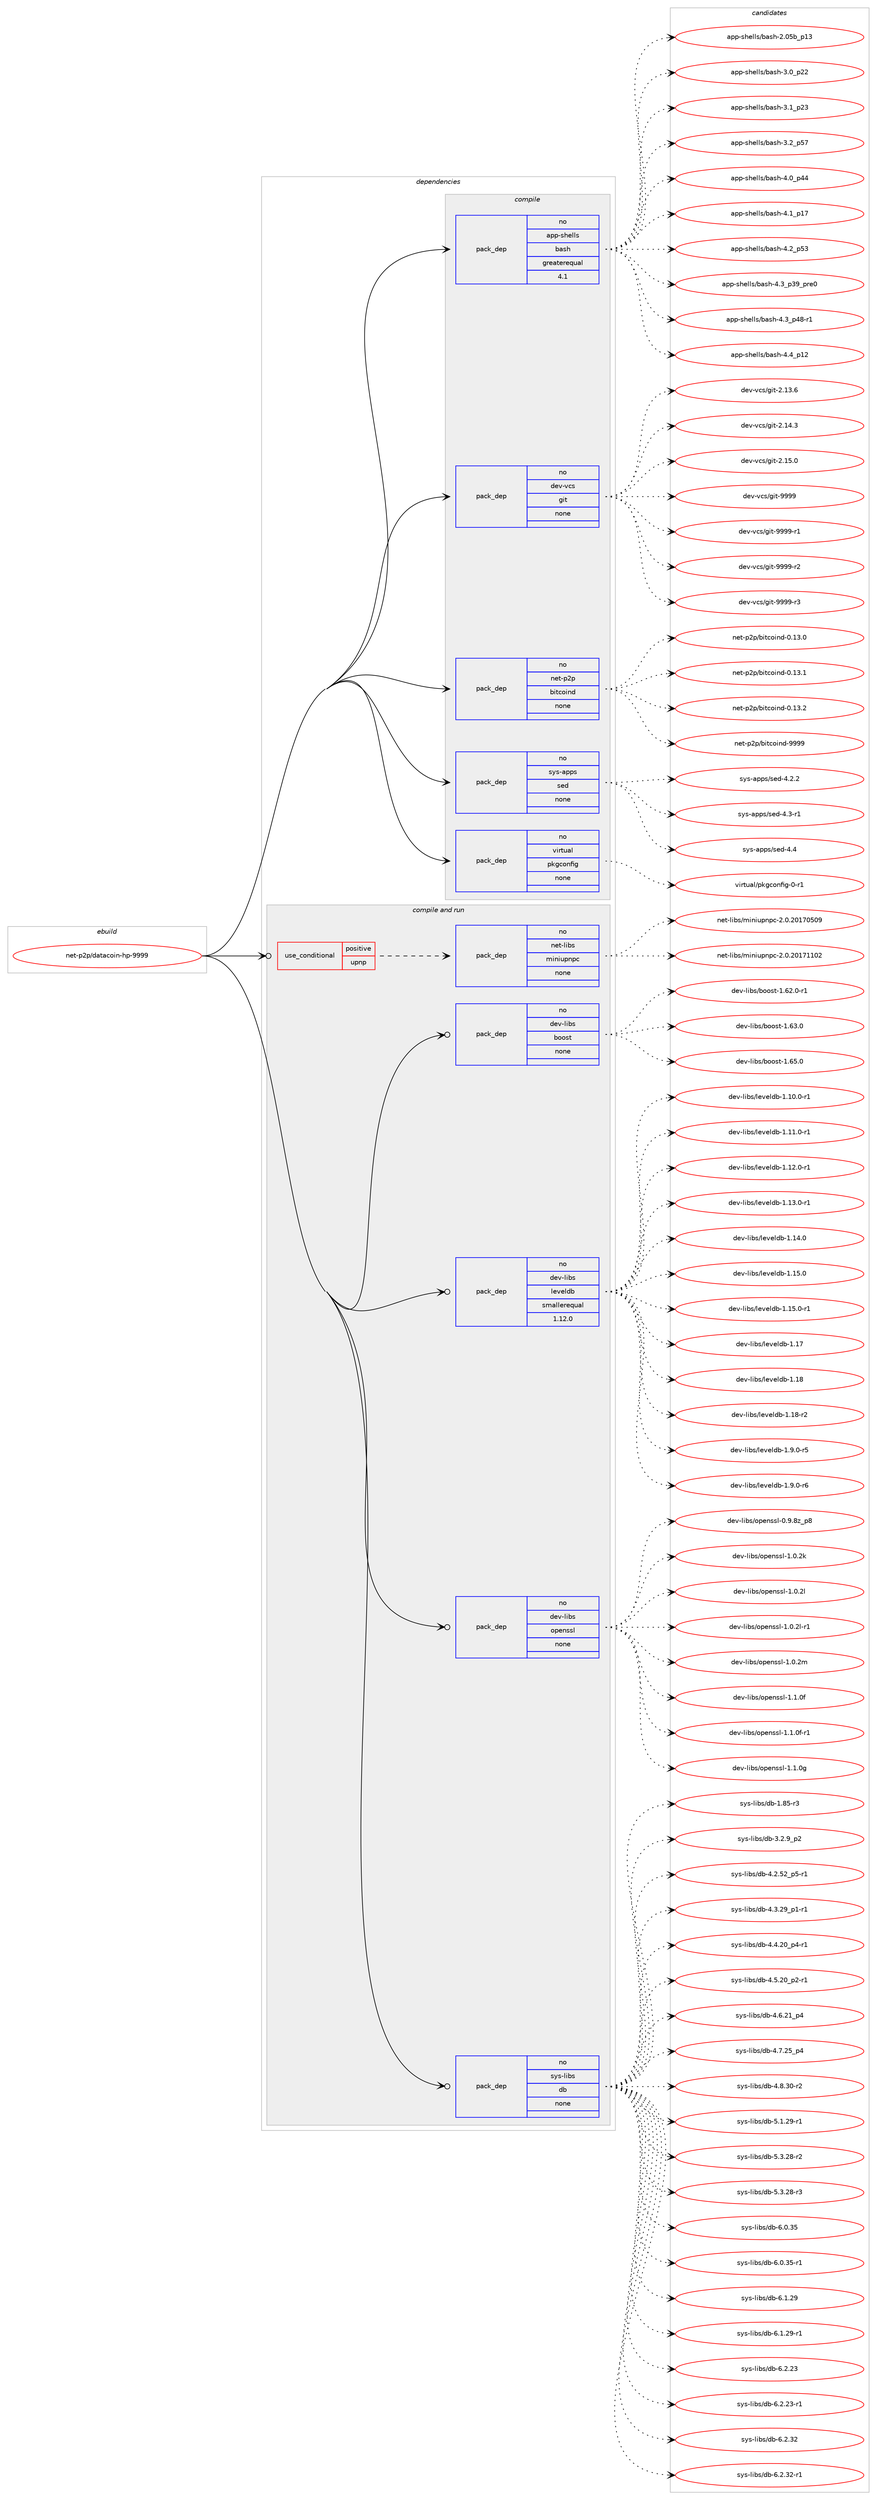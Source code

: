 digraph prolog {

# *************
# Graph options
# *************

newrank=true;
concentrate=true;
compound=true;
graph [rankdir=LR,fontname=Helvetica,fontsize=10,ranksep=1.5];#, ranksep=2.5, nodesep=0.2];
edge  [arrowhead=vee];
node  [fontname=Helvetica,fontsize=10];

# **********
# The ebuild
# **********

subgraph cluster_leftcol {
color=gray;
rank=same;
label=<<i>ebuild</i>>;
id [label="net-p2p/datacoin-hp-9999", color=red, width=4, href="../net-p2p/datacoin-hp-9999.svg"];
}

# ****************
# The dependencies
# ****************

subgraph cluster_midcol {
color=gray;
label=<<i>dependencies</i>>;
subgraph cluster_compile {
fillcolor="#eeeeee";
style=filled;
label=<<i>compile</i>>;
subgraph pack319478 {
dependency434260 [label=<<TABLE BORDER="0" CELLBORDER="1" CELLSPACING="0" CELLPADDING="4" WIDTH="220"><TR><TD ROWSPAN="6" CELLPADDING="30">pack_dep</TD></TR><TR><TD WIDTH="110">no</TD></TR><TR><TD>app-shells</TD></TR><TR><TD>bash</TD></TR><TR><TD>greaterequal</TD></TR><TR><TD>4.1</TD></TR></TABLE>>, shape=none, color=blue];
}
id:e -> dependency434260:w [weight=20,style="solid",arrowhead="vee"];
subgraph pack319479 {
dependency434261 [label=<<TABLE BORDER="0" CELLBORDER="1" CELLSPACING="0" CELLPADDING="4" WIDTH="220"><TR><TD ROWSPAN="6" CELLPADDING="30">pack_dep</TD></TR><TR><TD WIDTH="110">no</TD></TR><TR><TD>dev-vcs</TD></TR><TR><TD>git</TD></TR><TR><TD>none</TD></TR><TR><TD></TD></TR></TABLE>>, shape=none, color=blue];
}
id:e -> dependency434261:w [weight=20,style="solid",arrowhead="vee"];
subgraph pack319480 {
dependency434262 [label=<<TABLE BORDER="0" CELLBORDER="1" CELLSPACING="0" CELLPADDING="4" WIDTH="220"><TR><TD ROWSPAN="6" CELLPADDING="30">pack_dep</TD></TR><TR><TD WIDTH="110">no</TD></TR><TR><TD>net-p2p</TD></TR><TR><TD>bitcoind</TD></TR><TR><TD>none</TD></TR><TR><TD></TD></TR></TABLE>>, shape=none, color=blue];
}
id:e -> dependency434262:w [weight=20,style="solid",arrowhead="vee"];
subgraph pack319481 {
dependency434263 [label=<<TABLE BORDER="0" CELLBORDER="1" CELLSPACING="0" CELLPADDING="4" WIDTH="220"><TR><TD ROWSPAN="6" CELLPADDING="30">pack_dep</TD></TR><TR><TD WIDTH="110">no</TD></TR><TR><TD>sys-apps</TD></TR><TR><TD>sed</TD></TR><TR><TD>none</TD></TR><TR><TD></TD></TR></TABLE>>, shape=none, color=blue];
}
id:e -> dependency434263:w [weight=20,style="solid",arrowhead="vee"];
subgraph pack319482 {
dependency434264 [label=<<TABLE BORDER="0" CELLBORDER="1" CELLSPACING="0" CELLPADDING="4" WIDTH="220"><TR><TD ROWSPAN="6" CELLPADDING="30">pack_dep</TD></TR><TR><TD WIDTH="110">no</TD></TR><TR><TD>virtual</TD></TR><TR><TD>pkgconfig</TD></TR><TR><TD>none</TD></TR><TR><TD></TD></TR></TABLE>>, shape=none, color=blue];
}
id:e -> dependency434264:w [weight=20,style="solid",arrowhead="vee"];
}
subgraph cluster_compileandrun {
fillcolor="#eeeeee";
style=filled;
label=<<i>compile and run</i>>;
subgraph cond107296 {
dependency434265 [label=<<TABLE BORDER="0" CELLBORDER="1" CELLSPACING="0" CELLPADDING="4"><TR><TD ROWSPAN="3" CELLPADDING="10">use_conditional</TD></TR><TR><TD>positive</TD></TR><TR><TD>upnp</TD></TR></TABLE>>, shape=none, color=red];
subgraph pack319483 {
dependency434266 [label=<<TABLE BORDER="0" CELLBORDER="1" CELLSPACING="0" CELLPADDING="4" WIDTH="220"><TR><TD ROWSPAN="6" CELLPADDING="30">pack_dep</TD></TR><TR><TD WIDTH="110">no</TD></TR><TR><TD>net-libs</TD></TR><TR><TD>miniupnpc</TD></TR><TR><TD>none</TD></TR><TR><TD></TD></TR></TABLE>>, shape=none, color=blue];
}
dependency434265:e -> dependency434266:w [weight=20,style="dashed",arrowhead="vee"];
}
id:e -> dependency434265:w [weight=20,style="solid",arrowhead="odotvee"];
subgraph pack319484 {
dependency434267 [label=<<TABLE BORDER="0" CELLBORDER="1" CELLSPACING="0" CELLPADDING="4" WIDTH="220"><TR><TD ROWSPAN="6" CELLPADDING="30">pack_dep</TD></TR><TR><TD WIDTH="110">no</TD></TR><TR><TD>dev-libs</TD></TR><TR><TD>boost</TD></TR><TR><TD>none</TD></TR><TR><TD></TD></TR></TABLE>>, shape=none, color=blue];
}
id:e -> dependency434267:w [weight=20,style="solid",arrowhead="odotvee"];
subgraph pack319485 {
dependency434268 [label=<<TABLE BORDER="0" CELLBORDER="1" CELLSPACING="0" CELLPADDING="4" WIDTH="220"><TR><TD ROWSPAN="6" CELLPADDING="30">pack_dep</TD></TR><TR><TD WIDTH="110">no</TD></TR><TR><TD>dev-libs</TD></TR><TR><TD>leveldb</TD></TR><TR><TD>smallerequal</TD></TR><TR><TD>1.12.0</TD></TR></TABLE>>, shape=none, color=blue];
}
id:e -> dependency434268:w [weight=20,style="solid",arrowhead="odotvee"];
subgraph pack319486 {
dependency434269 [label=<<TABLE BORDER="0" CELLBORDER="1" CELLSPACING="0" CELLPADDING="4" WIDTH="220"><TR><TD ROWSPAN="6" CELLPADDING="30">pack_dep</TD></TR><TR><TD WIDTH="110">no</TD></TR><TR><TD>dev-libs</TD></TR><TR><TD>openssl</TD></TR><TR><TD>none</TD></TR><TR><TD></TD></TR></TABLE>>, shape=none, color=blue];
}
id:e -> dependency434269:w [weight=20,style="solid",arrowhead="odotvee"];
subgraph pack319487 {
dependency434270 [label=<<TABLE BORDER="0" CELLBORDER="1" CELLSPACING="0" CELLPADDING="4" WIDTH="220"><TR><TD ROWSPAN="6" CELLPADDING="30">pack_dep</TD></TR><TR><TD WIDTH="110">no</TD></TR><TR><TD>sys-libs</TD></TR><TR><TD>db</TD></TR><TR><TD>none</TD></TR><TR><TD></TD></TR></TABLE>>, shape=none, color=blue];
}
id:e -> dependency434270:w [weight=20,style="solid",arrowhead="odotvee"];
}
subgraph cluster_run {
fillcolor="#eeeeee";
style=filled;
label=<<i>run</i>>;
}
}

# **************
# The candidates
# **************

subgraph cluster_choices {
rank=same;
color=gray;
label=<<i>candidates</i>>;

subgraph choice319478 {
color=black;
nodesep=1;
choice9711211245115104101108108115479897115104455046485398951124951 [label="app-shells/bash-2.05b_p13", color=red, width=4,href="../app-shells/bash-2.05b_p13.svg"];
choice971121124511510410110810811547989711510445514648951125050 [label="app-shells/bash-3.0_p22", color=red, width=4,href="../app-shells/bash-3.0_p22.svg"];
choice971121124511510410110810811547989711510445514649951125051 [label="app-shells/bash-3.1_p23", color=red, width=4,href="../app-shells/bash-3.1_p23.svg"];
choice971121124511510410110810811547989711510445514650951125355 [label="app-shells/bash-3.2_p57", color=red, width=4,href="../app-shells/bash-3.2_p57.svg"];
choice971121124511510410110810811547989711510445524648951125252 [label="app-shells/bash-4.0_p44", color=red, width=4,href="../app-shells/bash-4.0_p44.svg"];
choice971121124511510410110810811547989711510445524649951124955 [label="app-shells/bash-4.1_p17", color=red, width=4,href="../app-shells/bash-4.1_p17.svg"];
choice971121124511510410110810811547989711510445524650951125351 [label="app-shells/bash-4.2_p53", color=red, width=4,href="../app-shells/bash-4.2_p53.svg"];
choice9711211245115104101108108115479897115104455246519511251579511211410148 [label="app-shells/bash-4.3_p39_pre0", color=red, width=4,href="../app-shells/bash-4.3_p39_pre0.svg"];
choice9711211245115104101108108115479897115104455246519511252564511449 [label="app-shells/bash-4.3_p48-r1", color=red, width=4,href="../app-shells/bash-4.3_p48-r1.svg"];
choice971121124511510410110810811547989711510445524652951124950 [label="app-shells/bash-4.4_p12", color=red, width=4,href="../app-shells/bash-4.4_p12.svg"];
dependency434260:e -> choice9711211245115104101108108115479897115104455046485398951124951:w [style=dotted,weight="100"];
dependency434260:e -> choice971121124511510410110810811547989711510445514648951125050:w [style=dotted,weight="100"];
dependency434260:e -> choice971121124511510410110810811547989711510445514649951125051:w [style=dotted,weight="100"];
dependency434260:e -> choice971121124511510410110810811547989711510445514650951125355:w [style=dotted,weight="100"];
dependency434260:e -> choice971121124511510410110810811547989711510445524648951125252:w [style=dotted,weight="100"];
dependency434260:e -> choice971121124511510410110810811547989711510445524649951124955:w [style=dotted,weight="100"];
dependency434260:e -> choice971121124511510410110810811547989711510445524650951125351:w [style=dotted,weight="100"];
dependency434260:e -> choice9711211245115104101108108115479897115104455246519511251579511211410148:w [style=dotted,weight="100"];
dependency434260:e -> choice9711211245115104101108108115479897115104455246519511252564511449:w [style=dotted,weight="100"];
dependency434260:e -> choice971121124511510410110810811547989711510445524652951124950:w [style=dotted,weight="100"];
}
subgraph choice319479 {
color=black;
nodesep=1;
choice10010111845118991154710310511645504649514654 [label="dev-vcs/git-2.13.6", color=red, width=4,href="../dev-vcs/git-2.13.6.svg"];
choice10010111845118991154710310511645504649524651 [label="dev-vcs/git-2.14.3", color=red, width=4,href="../dev-vcs/git-2.14.3.svg"];
choice10010111845118991154710310511645504649534648 [label="dev-vcs/git-2.15.0", color=red, width=4,href="../dev-vcs/git-2.15.0.svg"];
choice1001011184511899115471031051164557575757 [label="dev-vcs/git-9999", color=red, width=4,href="../dev-vcs/git-9999.svg"];
choice10010111845118991154710310511645575757574511449 [label="dev-vcs/git-9999-r1", color=red, width=4,href="../dev-vcs/git-9999-r1.svg"];
choice10010111845118991154710310511645575757574511450 [label="dev-vcs/git-9999-r2", color=red, width=4,href="../dev-vcs/git-9999-r2.svg"];
choice10010111845118991154710310511645575757574511451 [label="dev-vcs/git-9999-r3", color=red, width=4,href="../dev-vcs/git-9999-r3.svg"];
dependency434261:e -> choice10010111845118991154710310511645504649514654:w [style=dotted,weight="100"];
dependency434261:e -> choice10010111845118991154710310511645504649524651:w [style=dotted,weight="100"];
dependency434261:e -> choice10010111845118991154710310511645504649534648:w [style=dotted,weight="100"];
dependency434261:e -> choice1001011184511899115471031051164557575757:w [style=dotted,weight="100"];
dependency434261:e -> choice10010111845118991154710310511645575757574511449:w [style=dotted,weight="100"];
dependency434261:e -> choice10010111845118991154710310511645575757574511450:w [style=dotted,weight="100"];
dependency434261:e -> choice10010111845118991154710310511645575757574511451:w [style=dotted,weight="100"];
}
subgraph choice319480 {
color=black;
nodesep=1;
choice110101116451125011247981051169911110511010045484649514648 [label="net-p2p/bitcoind-0.13.0", color=red, width=4,href="../net-p2p/bitcoind-0.13.0.svg"];
choice110101116451125011247981051169911110511010045484649514649 [label="net-p2p/bitcoind-0.13.1", color=red, width=4,href="../net-p2p/bitcoind-0.13.1.svg"];
choice110101116451125011247981051169911110511010045484649514650 [label="net-p2p/bitcoind-0.13.2", color=red, width=4,href="../net-p2p/bitcoind-0.13.2.svg"];
choice11010111645112501124798105116991111051101004557575757 [label="net-p2p/bitcoind-9999", color=red, width=4,href="../net-p2p/bitcoind-9999.svg"];
dependency434262:e -> choice110101116451125011247981051169911110511010045484649514648:w [style=dotted,weight="100"];
dependency434262:e -> choice110101116451125011247981051169911110511010045484649514649:w [style=dotted,weight="100"];
dependency434262:e -> choice110101116451125011247981051169911110511010045484649514650:w [style=dotted,weight="100"];
dependency434262:e -> choice11010111645112501124798105116991111051101004557575757:w [style=dotted,weight="100"];
}
subgraph choice319481 {
color=black;
nodesep=1;
choice115121115459711211211547115101100455246504650 [label="sys-apps/sed-4.2.2", color=red, width=4,href="../sys-apps/sed-4.2.2.svg"];
choice115121115459711211211547115101100455246514511449 [label="sys-apps/sed-4.3-r1", color=red, width=4,href="../sys-apps/sed-4.3-r1.svg"];
choice11512111545971121121154711510110045524652 [label="sys-apps/sed-4.4", color=red, width=4,href="../sys-apps/sed-4.4.svg"];
dependency434263:e -> choice115121115459711211211547115101100455246504650:w [style=dotted,weight="100"];
dependency434263:e -> choice115121115459711211211547115101100455246514511449:w [style=dotted,weight="100"];
dependency434263:e -> choice11512111545971121121154711510110045524652:w [style=dotted,weight="100"];
}
subgraph choice319482 {
color=black;
nodesep=1;
choice11810511411611797108471121071039911111010210510345484511449 [label="virtual/pkgconfig-0-r1", color=red, width=4,href="../virtual/pkgconfig-0-r1.svg"];
dependency434264:e -> choice11810511411611797108471121071039911111010210510345484511449:w [style=dotted,weight="100"];
}
subgraph choice319483 {
color=black;
nodesep=1;
choice1101011164510810598115471091051101051171121101129945504648465048495548534857 [label="net-libs/miniupnpc-2.0.20170509", color=red, width=4,href="../net-libs/miniupnpc-2.0.20170509.svg"];
choice1101011164510810598115471091051101051171121101129945504648465048495549494850 [label="net-libs/miniupnpc-2.0.20171102", color=red, width=4,href="../net-libs/miniupnpc-2.0.20171102.svg"];
dependency434266:e -> choice1101011164510810598115471091051101051171121101129945504648465048495548534857:w [style=dotted,weight="100"];
dependency434266:e -> choice1101011164510810598115471091051101051171121101129945504648465048495549494850:w [style=dotted,weight="100"];
}
subgraph choice319484 {
color=black;
nodesep=1;
choice10010111845108105981154798111111115116454946545046484511449 [label="dev-libs/boost-1.62.0-r1", color=red, width=4,href="../dev-libs/boost-1.62.0-r1.svg"];
choice1001011184510810598115479811111111511645494654514648 [label="dev-libs/boost-1.63.0", color=red, width=4,href="../dev-libs/boost-1.63.0.svg"];
choice1001011184510810598115479811111111511645494654534648 [label="dev-libs/boost-1.65.0", color=red, width=4,href="../dev-libs/boost-1.65.0.svg"];
dependency434267:e -> choice10010111845108105981154798111111115116454946545046484511449:w [style=dotted,weight="100"];
dependency434267:e -> choice1001011184510810598115479811111111511645494654514648:w [style=dotted,weight="100"];
dependency434267:e -> choice1001011184510810598115479811111111511645494654534648:w [style=dotted,weight="100"];
}
subgraph choice319485 {
color=black;
nodesep=1;
choice10010111845108105981154710810111810110810098454946494846484511449 [label="dev-libs/leveldb-1.10.0-r1", color=red, width=4,href="../dev-libs/leveldb-1.10.0-r1.svg"];
choice10010111845108105981154710810111810110810098454946494946484511449 [label="dev-libs/leveldb-1.11.0-r1", color=red, width=4,href="../dev-libs/leveldb-1.11.0-r1.svg"];
choice10010111845108105981154710810111810110810098454946495046484511449 [label="dev-libs/leveldb-1.12.0-r1", color=red, width=4,href="../dev-libs/leveldb-1.12.0-r1.svg"];
choice10010111845108105981154710810111810110810098454946495146484511449 [label="dev-libs/leveldb-1.13.0-r1", color=red, width=4,href="../dev-libs/leveldb-1.13.0-r1.svg"];
choice1001011184510810598115471081011181011081009845494649524648 [label="dev-libs/leveldb-1.14.0", color=red, width=4,href="../dev-libs/leveldb-1.14.0.svg"];
choice1001011184510810598115471081011181011081009845494649534648 [label="dev-libs/leveldb-1.15.0", color=red, width=4,href="../dev-libs/leveldb-1.15.0.svg"];
choice10010111845108105981154710810111810110810098454946495346484511449 [label="dev-libs/leveldb-1.15.0-r1", color=red, width=4,href="../dev-libs/leveldb-1.15.0-r1.svg"];
choice100101118451081059811547108101118101108100984549464955 [label="dev-libs/leveldb-1.17", color=red, width=4,href="../dev-libs/leveldb-1.17.svg"];
choice100101118451081059811547108101118101108100984549464956 [label="dev-libs/leveldb-1.18", color=red, width=4,href="../dev-libs/leveldb-1.18.svg"];
choice1001011184510810598115471081011181011081009845494649564511450 [label="dev-libs/leveldb-1.18-r2", color=red, width=4,href="../dev-libs/leveldb-1.18-r2.svg"];
choice100101118451081059811547108101118101108100984549465746484511453 [label="dev-libs/leveldb-1.9.0-r5", color=red, width=4,href="../dev-libs/leveldb-1.9.0-r5.svg"];
choice100101118451081059811547108101118101108100984549465746484511454 [label="dev-libs/leveldb-1.9.0-r6", color=red, width=4,href="../dev-libs/leveldb-1.9.0-r6.svg"];
dependency434268:e -> choice10010111845108105981154710810111810110810098454946494846484511449:w [style=dotted,weight="100"];
dependency434268:e -> choice10010111845108105981154710810111810110810098454946494946484511449:w [style=dotted,weight="100"];
dependency434268:e -> choice10010111845108105981154710810111810110810098454946495046484511449:w [style=dotted,weight="100"];
dependency434268:e -> choice10010111845108105981154710810111810110810098454946495146484511449:w [style=dotted,weight="100"];
dependency434268:e -> choice1001011184510810598115471081011181011081009845494649524648:w [style=dotted,weight="100"];
dependency434268:e -> choice1001011184510810598115471081011181011081009845494649534648:w [style=dotted,weight="100"];
dependency434268:e -> choice10010111845108105981154710810111810110810098454946495346484511449:w [style=dotted,weight="100"];
dependency434268:e -> choice100101118451081059811547108101118101108100984549464955:w [style=dotted,weight="100"];
dependency434268:e -> choice100101118451081059811547108101118101108100984549464956:w [style=dotted,weight="100"];
dependency434268:e -> choice1001011184510810598115471081011181011081009845494649564511450:w [style=dotted,weight="100"];
dependency434268:e -> choice100101118451081059811547108101118101108100984549465746484511453:w [style=dotted,weight="100"];
dependency434268:e -> choice100101118451081059811547108101118101108100984549465746484511454:w [style=dotted,weight="100"];
}
subgraph choice319486 {
color=black;
nodesep=1;
choice1001011184510810598115471111121011101151151084548465746561229511256 [label="dev-libs/openssl-0.9.8z_p8", color=red, width=4,href="../dev-libs/openssl-0.9.8z_p8.svg"];
choice100101118451081059811547111112101110115115108454946484650107 [label="dev-libs/openssl-1.0.2k", color=red, width=4,href="../dev-libs/openssl-1.0.2k.svg"];
choice100101118451081059811547111112101110115115108454946484650108 [label="dev-libs/openssl-1.0.2l", color=red, width=4,href="../dev-libs/openssl-1.0.2l.svg"];
choice1001011184510810598115471111121011101151151084549464846501084511449 [label="dev-libs/openssl-1.0.2l-r1", color=red, width=4,href="../dev-libs/openssl-1.0.2l-r1.svg"];
choice100101118451081059811547111112101110115115108454946484650109 [label="dev-libs/openssl-1.0.2m", color=red, width=4,href="../dev-libs/openssl-1.0.2m.svg"];
choice100101118451081059811547111112101110115115108454946494648102 [label="dev-libs/openssl-1.1.0f", color=red, width=4,href="../dev-libs/openssl-1.1.0f.svg"];
choice1001011184510810598115471111121011101151151084549464946481024511449 [label="dev-libs/openssl-1.1.0f-r1", color=red, width=4,href="../dev-libs/openssl-1.1.0f-r1.svg"];
choice100101118451081059811547111112101110115115108454946494648103 [label="dev-libs/openssl-1.1.0g", color=red, width=4,href="../dev-libs/openssl-1.1.0g.svg"];
dependency434269:e -> choice1001011184510810598115471111121011101151151084548465746561229511256:w [style=dotted,weight="100"];
dependency434269:e -> choice100101118451081059811547111112101110115115108454946484650107:w [style=dotted,weight="100"];
dependency434269:e -> choice100101118451081059811547111112101110115115108454946484650108:w [style=dotted,weight="100"];
dependency434269:e -> choice1001011184510810598115471111121011101151151084549464846501084511449:w [style=dotted,weight="100"];
dependency434269:e -> choice100101118451081059811547111112101110115115108454946484650109:w [style=dotted,weight="100"];
dependency434269:e -> choice100101118451081059811547111112101110115115108454946494648102:w [style=dotted,weight="100"];
dependency434269:e -> choice1001011184510810598115471111121011101151151084549464946481024511449:w [style=dotted,weight="100"];
dependency434269:e -> choice100101118451081059811547111112101110115115108454946494648103:w [style=dotted,weight="100"];
}
subgraph choice319487 {
color=black;
nodesep=1;
choice1151211154510810598115471009845494656534511451 [label="sys-libs/db-1.85-r3", color=red, width=4,href="../sys-libs/db-1.85-r3.svg"];
choice115121115451081059811547100984551465046579511250 [label="sys-libs/db-3.2.9_p2", color=red, width=4,href="../sys-libs/db-3.2.9_p2.svg"];
choice115121115451081059811547100984552465046535095112534511449 [label="sys-libs/db-4.2.52_p5-r1", color=red, width=4,href="../sys-libs/db-4.2.52_p5-r1.svg"];
choice115121115451081059811547100984552465146505795112494511449 [label="sys-libs/db-4.3.29_p1-r1", color=red, width=4,href="../sys-libs/db-4.3.29_p1-r1.svg"];
choice115121115451081059811547100984552465246504895112524511449 [label="sys-libs/db-4.4.20_p4-r1", color=red, width=4,href="../sys-libs/db-4.4.20_p4-r1.svg"];
choice115121115451081059811547100984552465346504895112504511449 [label="sys-libs/db-4.5.20_p2-r1", color=red, width=4,href="../sys-libs/db-4.5.20_p2-r1.svg"];
choice11512111545108105981154710098455246544650499511252 [label="sys-libs/db-4.6.21_p4", color=red, width=4,href="../sys-libs/db-4.6.21_p4.svg"];
choice11512111545108105981154710098455246554650539511252 [label="sys-libs/db-4.7.25_p4", color=red, width=4,href="../sys-libs/db-4.7.25_p4.svg"];
choice11512111545108105981154710098455246564651484511450 [label="sys-libs/db-4.8.30-r2", color=red, width=4,href="../sys-libs/db-4.8.30-r2.svg"];
choice11512111545108105981154710098455346494650574511449 [label="sys-libs/db-5.1.29-r1", color=red, width=4,href="../sys-libs/db-5.1.29-r1.svg"];
choice11512111545108105981154710098455346514650564511450 [label="sys-libs/db-5.3.28-r2", color=red, width=4,href="../sys-libs/db-5.3.28-r2.svg"];
choice11512111545108105981154710098455346514650564511451 [label="sys-libs/db-5.3.28-r3", color=red, width=4,href="../sys-libs/db-5.3.28-r3.svg"];
choice1151211154510810598115471009845544648465153 [label="sys-libs/db-6.0.35", color=red, width=4,href="../sys-libs/db-6.0.35.svg"];
choice11512111545108105981154710098455446484651534511449 [label="sys-libs/db-6.0.35-r1", color=red, width=4,href="../sys-libs/db-6.0.35-r1.svg"];
choice1151211154510810598115471009845544649465057 [label="sys-libs/db-6.1.29", color=red, width=4,href="../sys-libs/db-6.1.29.svg"];
choice11512111545108105981154710098455446494650574511449 [label="sys-libs/db-6.1.29-r1", color=red, width=4,href="../sys-libs/db-6.1.29-r1.svg"];
choice1151211154510810598115471009845544650465051 [label="sys-libs/db-6.2.23", color=red, width=4,href="../sys-libs/db-6.2.23.svg"];
choice11512111545108105981154710098455446504650514511449 [label="sys-libs/db-6.2.23-r1", color=red, width=4,href="../sys-libs/db-6.2.23-r1.svg"];
choice1151211154510810598115471009845544650465150 [label="sys-libs/db-6.2.32", color=red, width=4,href="../sys-libs/db-6.2.32.svg"];
choice11512111545108105981154710098455446504651504511449 [label="sys-libs/db-6.2.32-r1", color=red, width=4,href="../sys-libs/db-6.2.32-r1.svg"];
dependency434270:e -> choice1151211154510810598115471009845494656534511451:w [style=dotted,weight="100"];
dependency434270:e -> choice115121115451081059811547100984551465046579511250:w [style=dotted,weight="100"];
dependency434270:e -> choice115121115451081059811547100984552465046535095112534511449:w [style=dotted,weight="100"];
dependency434270:e -> choice115121115451081059811547100984552465146505795112494511449:w [style=dotted,weight="100"];
dependency434270:e -> choice115121115451081059811547100984552465246504895112524511449:w [style=dotted,weight="100"];
dependency434270:e -> choice115121115451081059811547100984552465346504895112504511449:w [style=dotted,weight="100"];
dependency434270:e -> choice11512111545108105981154710098455246544650499511252:w [style=dotted,weight="100"];
dependency434270:e -> choice11512111545108105981154710098455246554650539511252:w [style=dotted,weight="100"];
dependency434270:e -> choice11512111545108105981154710098455246564651484511450:w [style=dotted,weight="100"];
dependency434270:e -> choice11512111545108105981154710098455346494650574511449:w [style=dotted,weight="100"];
dependency434270:e -> choice11512111545108105981154710098455346514650564511450:w [style=dotted,weight="100"];
dependency434270:e -> choice11512111545108105981154710098455346514650564511451:w [style=dotted,weight="100"];
dependency434270:e -> choice1151211154510810598115471009845544648465153:w [style=dotted,weight="100"];
dependency434270:e -> choice11512111545108105981154710098455446484651534511449:w [style=dotted,weight="100"];
dependency434270:e -> choice1151211154510810598115471009845544649465057:w [style=dotted,weight="100"];
dependency434270:e -> choice11512111545108105981154710098455446494650574511449:w [style=dotted,weight="100"];
dependency434270:e -> choice1151211154510810598115471009845544650465051:w [style=dotted,weight="100"];
dependency434270:e -> choice11512111545108105981154710098455446504650514511449:w [style=dotted,weight="100"];
dependency434270:e -> choice1151211154510810598115471009845544650465150:w [style=dotted,weight="100"];
dependency434270:e -> choice11512111545108105981154710098455446504651504511449:w [style=dotted,weight="100"];
}
}

}
